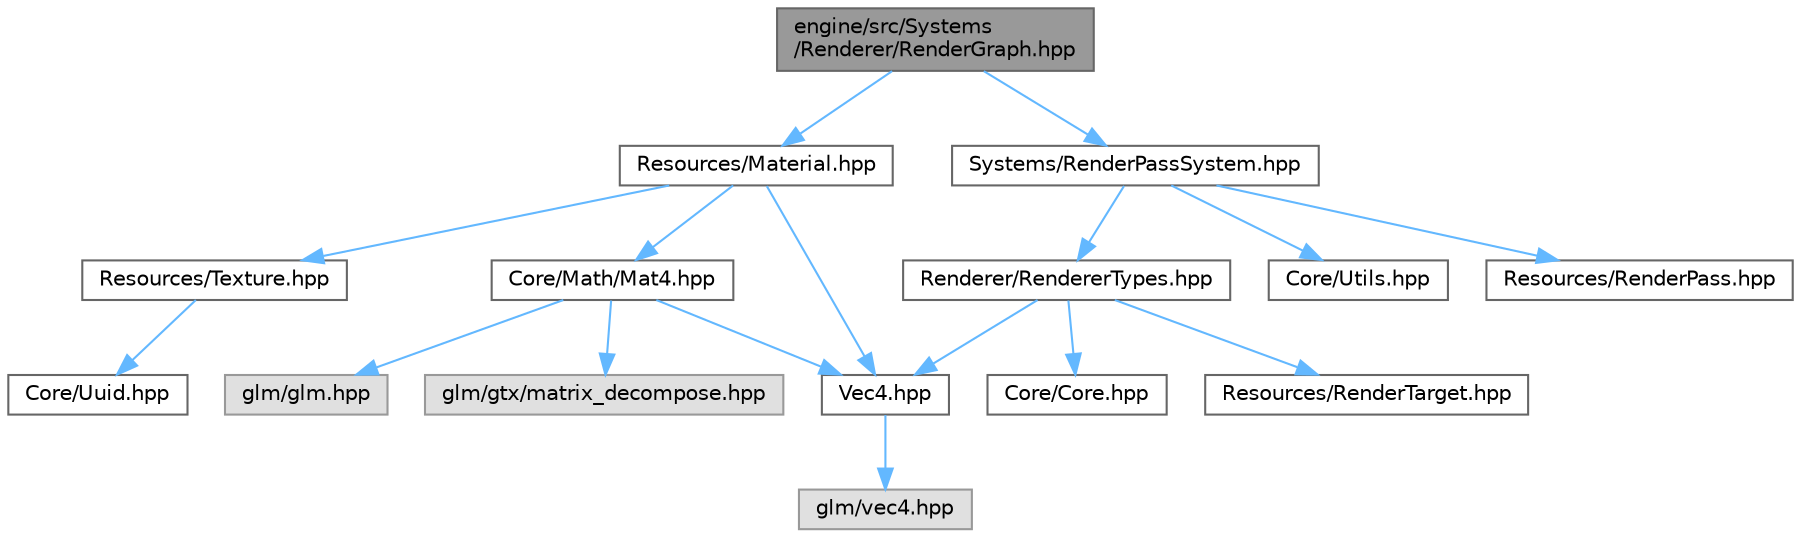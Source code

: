 digraph "engine/src/Systems/Renderer/RenderGraph.hpp"
{
 // LATEX_PDF_SIZE
  bgcolor="transparent";
  edge [fontname=Helvetica,fontsize=10,labelfontname=Helvetica,labelfontsize=10];
  node [fontname=Helvetica,fontsize=10,shape=box,height=0.2,width=0.4];
  Node1 [id="Node000001",label="engine/src/Systems\l/Renderer/RenderGraph.hpp",height=0.2,width=0.4,color="gray40", fillcolor="grey60", style="filled", fontcolor="black",tooltip=" "];
  Node1 -> Node2 [id="edge17_Node000001_Node000002",color="steelblue1",style="solid",tooltip=" "];
  Node2 [id="Node000002",label="Resources/Material.hpp",height=0.2,width=0.4,color="grey40", fillcolor="white", style="filled",URL="$_material_8hpp.html",tooltip=" "];
  Node2 -> Node3 [id="edge18_Node000002_Node000003",color="steelblue1",style="solid",tooltip=" "];
  Node3 [id="Node000003",label="Core/Math/Mat4.hpp",height=0.2,width=0.4,color="grey40", fillcolor="white", style="filled",URL="$_mat4_8hpp.html",tooltip=" "];
  Node3 -> Node4 [id="edge19_Node000003_Node000004",color="steelblue1",style="solid",tooltip=" "];
  Node4 [id="Node000004",label="Vec4.hpp",height=0.2,width=0.4,color="grey40", fillcolor="white", style="filled",URL="$_vec4_8hpp.html",tooltip=" "];
  Node4 -> Node5 [id="edge20_Node000004_Node000005",color="steelblue1",style="solid",tooltip=" "];
  Node5 [id="Node000005",label="glm/vec4.hpp",height=0.2,width=0.4,color="grey60", fillcolor="#E0E0E0", style="filled",tooltip=" "];
  Node3 -> Node6 [id="edge21_Node000003_Node000006",color="steelblue1",style="solid",tooltip=" "];
  Node6 [id="Node000006",label="glm/glm.hpp",height=0.2,width=0.4,color="grey60", fillcolor="#E0E0E0", style="filled",tooltip=" "];
  Node3 -> Node7 [id="edge22_Node000003_Node000007",color="steelblue1",style="solid",tooltip=" "];
  Node7 [id="Node000007",label="glm/gtx/matrix_decompose.hpp",height=0.2,width=0.4,color="grey60", fillcolor="#E0E0E0", style="filled",tooltip=" "];
  Node2 -> Node4 [id="edge23_Node000002_Node000004",color="steelblue1",style="solid",tooltip=" "];
  Node2 -> Node8 [id="edge24_Node000002_Node000008",color="steelblue1",style="solid",tooltip=" "];
  Node8 [id="Node000008",label="Resources/Texture.hpp",height=0.2,width=0.4,color="grey40", fillcolor="white", style="filled",URL="$_texture_8hpp.html",tooltip=" "];
  Node8 -> Node9 [id="edge25_Node000008_Node000009",color="steelblue1",style="solid",tooltip=" "];
  Node9 [id="Node000009",label="Core/Uuid.hpp",height=0.2,width=0.4,color="grey40", fillcolor="white", style="filled",URL="$_uuid_8hpp.html",tooltip=" "];
  Node1 -> Node10 [id="edge26_Node000001_Node000010",color="steelblue1",style="solid",tooltip=" "];
  Node10 [id="Node000010",label="Systems/RenderPassSystem.hpp",height=0.2,width=0.4,color="grey40", fillcolor="white", style="filled",URL="$_render_pass_system_8hpp.html",tooltip=" "];
  Node10 -> Node11 [id="edge27_Node000010_Node000011",color="steelblue1",style="solid",tooltip=" "];
  Node11 [id="Node000011",label="Core/Utils.hpp",height=0.2,width=0.4,color="grey40", fillcolor="white", style="filled",URL="$_utils_8hpp.html",tooltip=" "];
  Node10 -> Node12 [id="edge28_Node000010_Node000012",color="steelblue1",style="solid",tooltip=" "];
  Node12 [id="Node000012",label="Renderer/RendererTypes.hpp",height=0.2,width=0.4,color="grey40", fillcolor="white", style="filled",URL="$_renderer_types_8hpp.html",tooltip=" "];
  Node12 -> Node13 [id="edge29_Node000012_Node000013",color="steelblue1",style="solid",tooltip=" "];
  Node13 [id="Node000013",label="Core/Core.hpp",height=0.2,width=0.4,color="grey40", fillcolor="white", style="filled",URL="$_core_8hpp.html",tooltip=" "];
  Node12 -> Node4 [id="edge30_Node000012_Node000004",color="steelblue1",style="solid",tooltip=" "];
  Node12 -> Node14 [id="edge31_Node000012_Node000014",color="steelblue1",style="solid",tooltip=" "];
  Node14 [id="Node000014",label="Resources/RenderTarget.hpp",height=0.2,width=0.4,color="grey40", fillcolor="white", style="filled",URL="$_render_target_8hpp.html",tooltip=" "];
  Node10 -> Node15 [id="edge32_Node000010_Node000015",color="steelblue1",style="solid",tooltip=" "];
  Node15 [id="Node000015",label="Resources/RenderPass.hpp",height=0.2,width=0.4,color="grey40", fillcolor="white", style="filled",URL="$_render_pass_8hpp.html",tooltip=" "];
}
